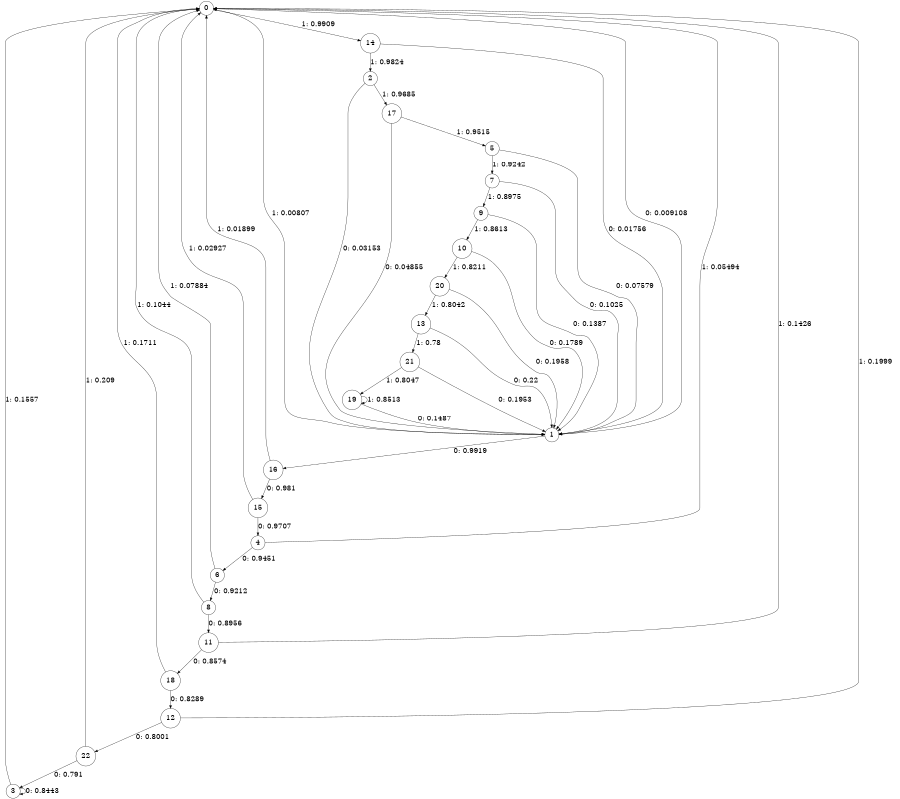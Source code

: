 digraph "ch4source_phase3_L12" {
size = "6,8.5";
ratio = "fill";
node [shape = circle];
node [fontsize = 24];
edge [fontsize = 24];
0 -> 1 [label = "0: 0.009108  "];
0 -> 14 [label = "1: 0.9909   "];
1 -> 16 [label = "0: 0.9919   "];
1 -> 0 [label = "1: 0.00807  "];
2 -> 1 [label = "0: 0.03153  "];
2 -> 17 [label = "1: 0.9685   "];
3 -> 3 [label = "0: 0.8443   "];
3 -> 0 [label = "1: 0.1557   "];
4 -> 6 [label = "0: 0.9451   "];
4 -> 0 [label = "1: 0.05494  "];
5 -> 1 [label = "0: 0.07579  "];
5 -> 7 [label = "1: 0.9242   "];
6 -> 8 [label = "0: 0.9212   "];
6 -> 0 [label = "1: 0.07884  "];
7 -> 1 [label = "0: 0.1025   "];
7 -> 9 [label = "1: 0.8975   "];
8 -> 11 [label = "0: 0.8956   "];
8 -> 0 [label = "1: 0.1044   "];
9 -> 1 [label = "0: 0.1387   "];
9 -> 10 [label = "1: 0.8613   "];
10 -> 1 [label = "0: 0.1789   "];
10 -> 20 [label = "1: 0.8211   "];
11 -> 18 [label = "0: 0.8574   "];
11 -> 0 [label = "1: 0.1426   "];
12 -> 22 [label = "0: 0.8001   "];
12 -> 0 [label = "1: 0.1999   "];
13 -> 1 [label = "0: 0.22     "];
13 -> 21 [label = "1: 0.78     "];
14 -> 1 [label = "0: 0.01756  "];
14 -> 2 [label = "1: 0.9824   "];
15 -> 4 [label = "0: 0.9707   "];
15 -> 0 [label = "1: 0.02927  "];
16 -> 15 [label = "0: 0.981    "];
16 -> 0 [label = "1: 0.01899  "];
17 -> 1 [label = "0: 0.04855  "];
17 -> 5 [label = "1: 0.9515   "];
18 -> 12 [label = "0: 0.8289   "];
18 -> 0 [label = "1: 0.1711   "];
19 -> 1 [label = "0: 0.1487   "];
19 -> 19 [label = "1: 0.8513   "];
20 -> 1 [label = "0: 0.1958   "];
20 -> 13 [label = "1: 0.8042   "];
21 -> 1 [label = "0: 0.1953   "];
21 -> 19 [label = "1: 0.8047   "];
22 -> 3 [label = "0: 0.791    "];
22 -> 0 [label = "1: 0.209    "];
}